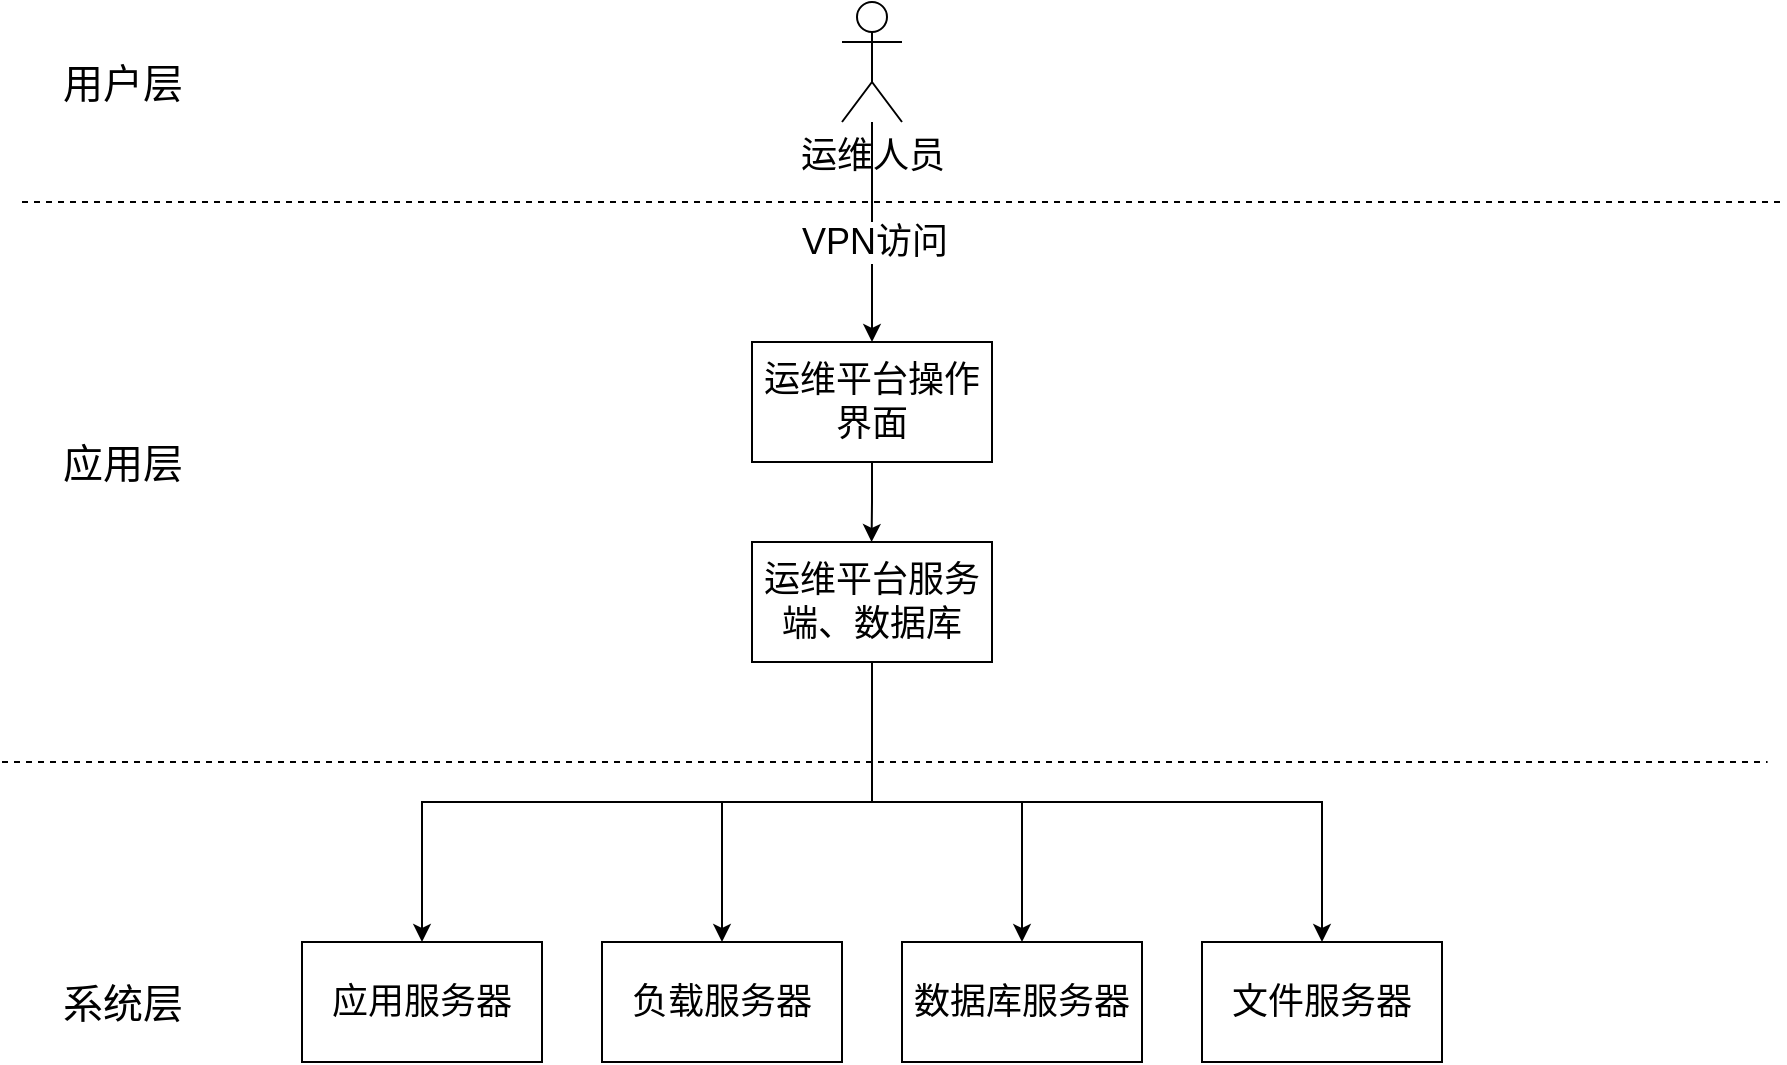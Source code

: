 <mxfile version="24.7.16">
  <diagram name="第 1 页" id="CFDrM-g64H3I6hawnW-P">
    <mxGraphModel dx="1091" dy="599" grid="1" gridSize="10" guides="1" tooltips="1" connect="1" arrows="1" fold="1" page="1" pageScale="1" pageWidth="1169" pageHeight="827" math="0" shadow="0">
      <root>
        <mxCell id="0" />
        <mxCell id="1" parent="0" />
        <mxCell id="8ZRLsKJ2G_qf9zo9Uihr-1" value="" style="endArrow=none;dashed=1;html=1;rounded=0;" edge="1" parent="1">
          <mxGeometry width="50" height="50" relative="1" as="geometry">
            <mxPoint x="80" y="120" as="sourcePoint" />
            <mxPoint x="960" y="120" as="targetPoint" />
          </mxGeometry>
        </mxCell>
        <mxCell id="8ZRLsKJ2G_qf9zo9Uihr-2" value="&lt;font style=&quot;font-size: 20px;&quot;&gt;用户层&lt;/font&gt;" style="text;html=1;align=center;verticalAlign=middle;resizable=0;points=[];autosize=1;strokeColor=none;fillColor=none;" vertex="1" parent="1">
          <mxGeometry x="90" y="40" width="80" height="40" as="geometry" />
        </mxCell>
        <mxCell id="8ZRLsKJ2G_qf9zo9Uihr-4" value="&lt;font style=&quot;font-size: 18px;&quot;&gt;运维人员&lt;/font&gt;" style="shape=umlActor;verticalLabelPosition=bottom;verticalAlign=top;html=1;outlineConnect=0;" vertex="1" parent="1">
          <mxGeometry x="490" y="20" width="30" height="60" as="geometry" />
        </mxCell>
        <mxCell id="8ZRLsKJ2G_qf9zo9Uihr-5" value="" style="endArrow=none;dashed=1;html=1;rounded=0;" edge="1" parent="1">
          <mxGeometry width="50" height="50" relative="1" as="geometry">
            <mxPoint x="70" y="400" as="sourcePoint" />
            <mxPoint x="952.783" y="400" as="targetPoint" />
          </mxGeometry>
        </mxCell>
        <mxCell id="8ZRLsKJ2G_qf9zo9Uihr-6" value="&lt;font style=&quot;font-size: 20px;&quot;&gt;应用层&lt;/font&gt;" style="text;html=1;align=center;verticalAlign=middle;resizable=0;points=[];autosize=1;strokeColor=none;fillColor=none;" vertex="1" parent="1">
          <mxGeometry x="90" y="230" width="80" height="40" as="geometry" />
        </mxCell>
        <mxCell id="8ZRLsKJ2G_qf9zo9Uihr-7" value="&lt;font style=&quot;font-size: 20px;&quot;&gt;系统层&lt;/font&gt;" style="text;html=1;align=center;verticalAlign=middle;resizable=0;points=[];autosize=1;strokeColor=none;fillColor=none;" vertex="1" parent="1">
          <mxGeometry x="90" y="500" width="80" height="40" as="geometry" />
        </mxCell>
        <mxCell id="8ZRLsKJ2G_qf9zo9Uihr-8" value="" style="endArrow=classic;html=1;rounded=0;entryX=0.5;entryY=0;entryDx=0;entryDy=0;" edge="1" parent="1" source="8ZRLsKJ2G_qf9zo9Uihr-4" target="8ZRLsKJ2G_qf9zo9Uihr-10">
          <mxGeometry width="50" height="50" relative="1" as="geometry">
            <mxPoint x="500" y="250" as="sourcePoint" />
            <mxPoint x="505" y="200" as="targetPoint" />
          </mxGeometry>
        </mxCell>
        <mxCell id="8ZRLsKJ2G_qf9zo9Uihr-9" value="VPN访问" style="edgeLabel;html=1;align=center;verticalAlign=middle;resizable=0;points=[];fontSize=18;" vertex="1" connectable="0" parent="8ZRLsKJ2G_qf9zo9Uihr-8">
          <mxGeometry x="0.089" y="1" relative="1" as="geometry">
            <mxPoint as="offset" />
          </mxGeometry>
        </mxCell>
        <mxCell id="8ZRLsKJ2G_qf9zo9Uihr-21" style="edgeStyle=orthogonalEdgeStyle;rounded=0;orthogonalLoop=1;jettySize=auto;html=1;exitX=0.5;exitY=1;exitDx=0;exitDy=0;" edge="1" parent="1" source="8ZRLsKJ2G_qf9zo9Uihr-10">
          <mxGeometry relative="1" as="geometry">
            <mxPoint x="504.789" y="290" as="targetPoint" />
          </mxGeometry>
        </mxCell>
        <mxCell id="8ZRLsKJ2G_qf9zo9Uihr-10" value="&lt;font style=&quot;font-size: 18px;&quot;&gt;运维平台操作界面&lt;/font&gt;" style="rounded=0;whiteSpace=wrap;html=1;" vertex="1" parent="1">
          <mxGeometry x="445" y="190" width="120" height="60" as="geometry" />
        </mxCell>
        <mxCell id="8ZRLsKJ2G_qf9zo9Uihr-11" value="&lt;font style=&quot;font-size: 18px;&quot;&gt;应用服务器&lt;/font&gt;" style="rounded=0;whiteSpace=wrap;html=1;" vertex="1" parent="1">
          <mxGeometry x="220" y="490" width="120" height="60" as="geometry" />
        </mxCell>
        <mxCell id="8ZRLsKJ2G_qf9zo9Uihr-12" value="负载服务器" style="rounded=0;whiteSpace=wrap;html=1;fontSize=18;" vertex="1" parent="1">
          <mxGeometry x="370" y="490" width="120" height="60" as="geometry" />
        </mxCell>
        <mxCell id="8ZRLsKJ2G_qf9zo9Uihr-13" value="数据库服务器" style="rounded=0;whiteSpace=wrap;html=1;fontSize=18;" vertex="1" parent="1">
          <mxGeometry x="520" y="490" width="120" height="60" as="geometry" />
        </mxCell>
        <mxCell id="8ZRLsKJ2G_qf9zo9Uihr-14" value="文件服务器" style="rounded=0;whiteSpace=wrap;html=1;fontSize=18;" vertex="1" parent="1">
          <mxGeometry x="670" y="490" width="120" height="60" as="geometry" />
        </mxCell>
        <mxCell id="8ZRLsKJ2G_qf9zo9Uihr-23" style="edgeStyle=orthogonalEdgeStyle;rounded=0;orthogonalLoop=1;jettySize=auto;html=1;exitX=0.5;exitY=1;exitDx=0;exitDy=0;entryX=0.5;entryY=0;entryDx=0;entryDy=0;" edge="1" parent="1" source="8ZRLsKJ2G_qf9zo9Uihr-22" target="8ZRLsKJ2G_qf9zo9Uihr-11">
          <mxGeometry relative="1" as="geometry" />
        </mxCell>
        <mxCell id="8ZRLsKJ2G_qf9zo9Uihr-24" style="edgeStyle=orthogonalEdgeStyle;rounded=0;orthogonalLoop=1;jettySize=auto;html=1;exitX=0.5;exitY=1;exitDx=0;exitDy=0;entryX=0.5;entryY=0;entryDx=0;entryDy=0;" edge="1" parent="1" source="8ZRLsKJ2G_qf9zo9Uihr-22" target="8ZRLsKJ2G_qf9zo9Uihr-12">
          <mxGeometry relative="1" as="geometry" />
        </mxCell>
        <mxCell id="8ZRLsKJ2G_qf9zo9Uihr-25" style="edgeStyle=orthogonalEdgeStyle;rounded=0;orthogonalLoop=1;jettySize=auto;html=1;exitX=0.5;exitY=1;exitDx=0;exitDy=0;" edge="1" parent="1" source="8ZRLsKJ2G_qf9zo9Uihr-22" target="8ZRLsKJ2G_qf9zo9Uihr-13">
          <mxGeometry relative="1" as="geometry" />
        </mxCell>
        <mxCell id="8ZRLsKJ2G_qf9zo9Uihr-26" style="edgeStyle=orthogonalEdgeStyle;rounded=0;orthogonalLoop=1;jettySize=auto;html=1;exitX=0.5;exitY=1;exitDx=0;exitDy=0;" edge="1" parent="1" source="8ZRLsKJ2G_qf9zo9Uihr-22" target="8ZRLsKJ2G_qf9zo9Uihr-14">
          <mxGeometry relative="1" as="geometry" />
        </mxCell>
        <mxCell id="8ZRLsKJ2G_qf9zo9Uihr-22" value="运维平台服务端、数据库" style="rounded=0;whiteSpace=wrap;html=1;fontSize=18;" vertex="1" parent="1">
          <mxGeometry x="445" y="290" width="120" height="60" as="geometry" />
        </mxCell>
      </root>
    </mxGraphModel>
  </diagram>
</mxfile>
